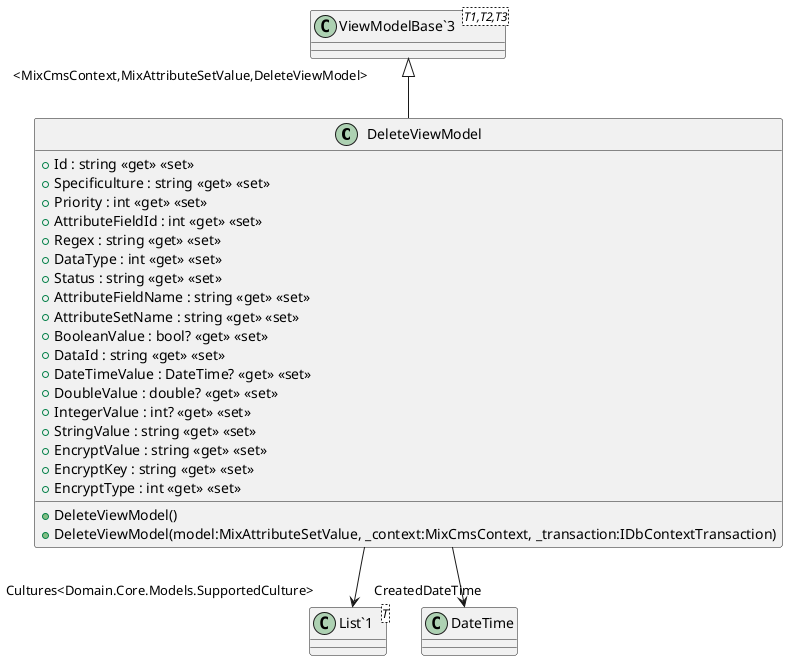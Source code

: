 @startuml
class DeleteViewModel {
    + Id : string <<get>> <<set>>
    + Specificulture : string <<get>> <<set>>
    + Priority : int <<get>> <<set>>
    + AttributeFieldId : int <<get>> <<set>>
    + Regex : string <<get>> <<set>>
    + DataType : int <<get>> <<set>>
    + Status : string <<get>> <<set>>
    + AttributeFieldName : string <<get>> <<set>>
    + AttributeSetName : string <<get>> <<set>>
    + BooleanValue : bool? <<get>> <<set>>
    + DataId : string <<get>> <<set>>
    + DateTimeValue : DateTime? <<get>> <<set>>
    + DoubleValue : double? <<get>> <<set>>
    + IntegerValue : int? <<get>> <<set>>
    + StringValue : string <<get>> <<set>>
    + EncryptValue : string <<get>> <<set>>
    + EncryptKey : string <<get>> <<set>>
    + EncryptType : int <<get>> <<set>>
    + DeleteViewModel()
    + DeleteViewModel(model:MixAttributeSetValue, _context:MixCmsContext, _transaction:IDbContextTransaction)
}
class "ViewModelBase`3"<T1,T2,T3> {
}
class "List`1"<T> {
}
"ViewModelBase`3" "<MixCmsContext,MixAttributeSetValue,DeleteViewModel>" <|-- DeleteViewModel
DeleteViewModel --> "Cultures<Domain.Core.Models.SupportedCulture>" "List`1"
DeleteViewModel --> "CreatedDateTime" DateTime
@enduml
